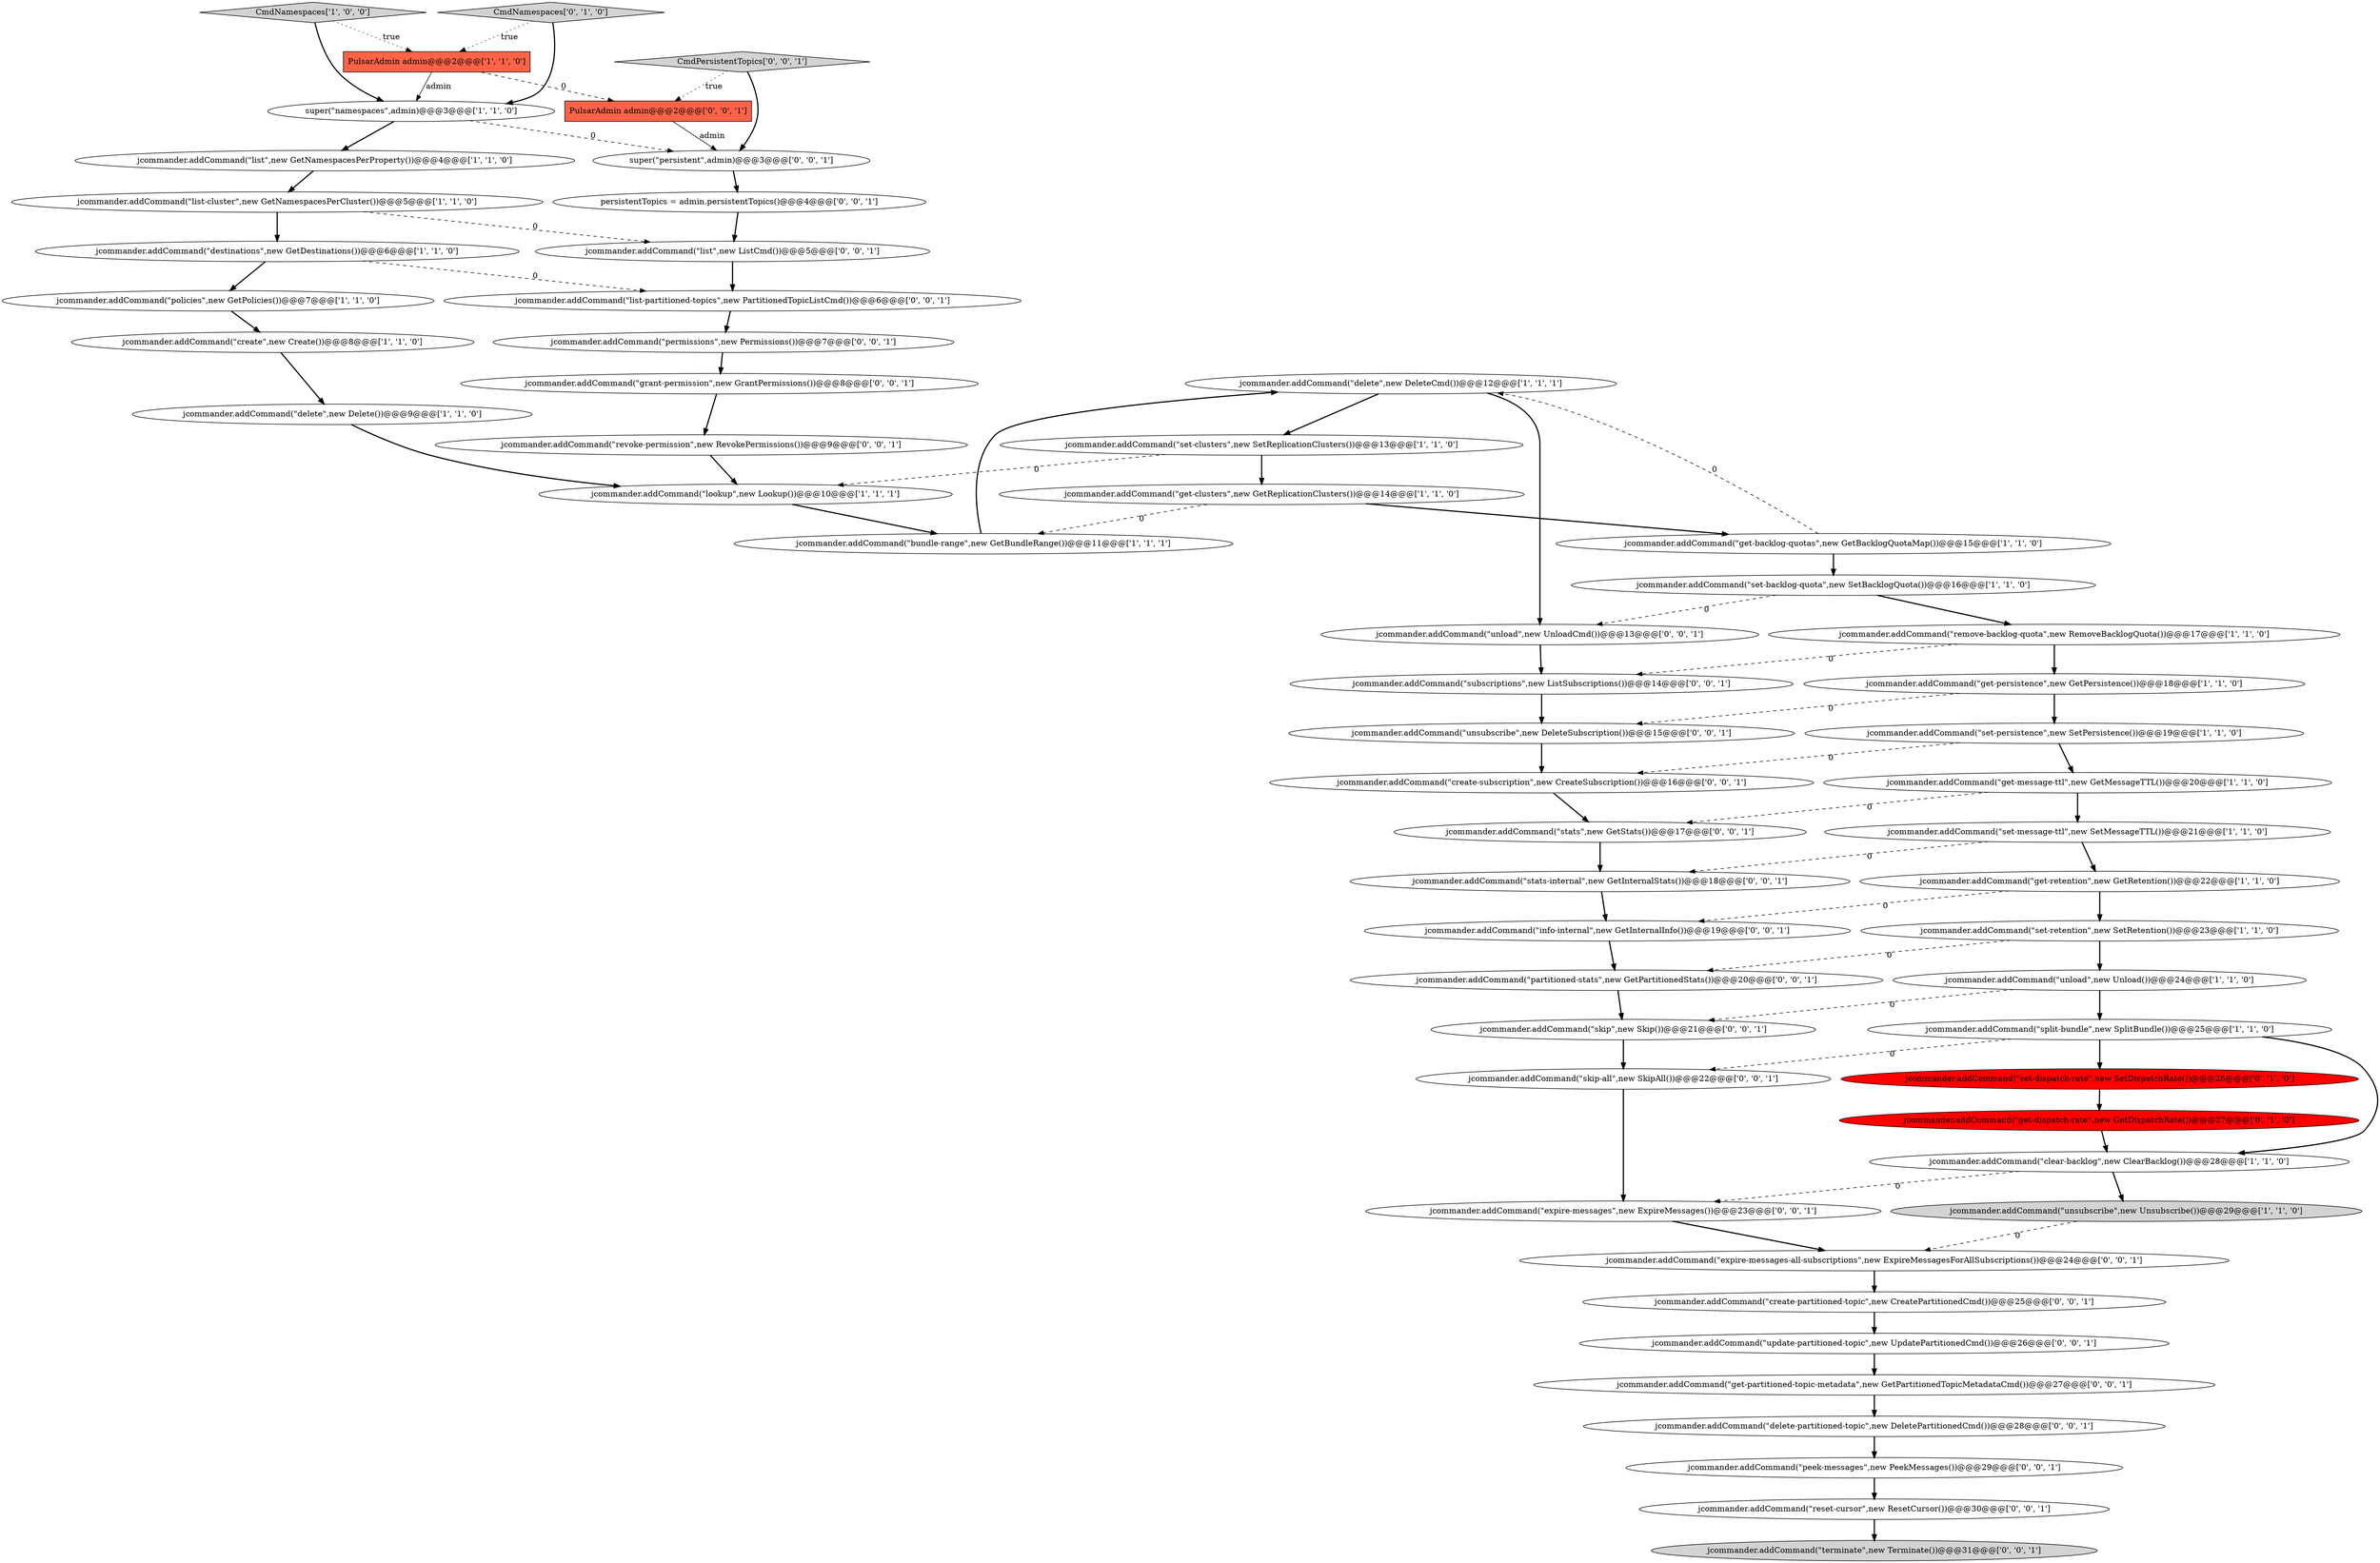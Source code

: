 digraph {
13 [style = filled, label = "jcommander.addCommand(\"get-persistence\",new GetPersistence())@@@18@@@['1', '1', '0']", fillcolor = white, shape = ellipse image = "AAA0AAABBB1BBB"];
46 [style = filled, label = "jcommander.addCommand(\"grant-permission\",new GrantPermissions())@@@8@@@['0', '0', '1']", fillcolor = white, shape = ellipse image = "AAA0AAABBB3BBB"];
19 [style = filled, label = "jcommander.addCommand(\"set-backlog-quota\",new SetBacklogQuota())@@@16@@@['1', '1', '0']", fillcolor = white, shape = ellipse image = "AAA0AAABBB1BBB"];
44 [style = filled, label = "jcommander.addCommand(\"expire-messages\",new ExpireMessages())@@@23@@@['0', '0', '1']", fillcolor = white, shape = ellipse image = "AAA0AAABBB3BBB"];
28 [style = filled, label = "jcommander.addCommand(\"set-dispatch-rate\",new SetDispatchRate())@@@26@@@['0', '1', '0']", fillcolor = red, shape = ellipse image = "AAA1AAABBB2BBB"];
9 [style = filled, label = "jcommander.addCommand(\"unload\",new Unload())@@@24@@@['1', '1', '0']", fillcolor = white, shape = ellipse image = "AAA0AAABBB1BBB"];
6 [style = filled, label = "jcommander.addCommand(\"lookup\",new Lookup())@@@10@@@['1', '1', '1']", fillcolor = white, shape = ellipse image = "AAA0AAABBB1BBB"];
27 [style = filled, label = "jcommander.addCommand(\"get-dispatch-rate\",new GetDispatchRate())@@@27@@@['0', '1', '0']", fillcolor = red, shape = ellipse image = "AAA1AAABBB2BBB"];
49 [style = filled, label = "CmdPersistentTopics['0', '0', '1']", fillcolor = lightgray, shape = diamond image = "AAA0AAABBB3BBB"];
54 [style = filled, label = "jcommander.addCommand(\"peek-messages\",new PeekMessages())@@@29@@@['0', '0', '1']", fillcolor = white, shape = ellipse image = "AAA0AAABBB3BBB"];
56 [style = filled, label = "jcommander.addCommand(\"partitioned-stats\",new GetPartitionedStats())@@@20@@@['0', '0', '1']", fillcolor = white, shape = ellipse image = "AAA0AAABBB3BBB"];
31 [style = filled, label = "PulsarAdmin admin@@@2@@@['0', '0', '1']", fillcolor = tomato, shape = box image = "AAA0AAABBB3BBB"];
34 [style = filled, label = "jcommander.addCommand(\"get-partitioned-topic-metadata\",new GetPartitionedTopicMetadataCmd())@@@27@@@['0', '0', '1']", fillcolor = white, shape = ellipse image = "AAA0AAABBB3BBB"];
33 [style = filled, label = "jcommander.addCommand(\"permissions\",new Permissions())@@@7@@@['0', '0', '1']", fillcolor = white, shape = ellipse image = "AAA0AAABBB3BBB"];
35 [style = filled, label = "jcommander.addCommand(\"revoke-permission\",new RevokePermissions())@@@9@@@['0', '0', '1']", fillcolor = white, shape = ellipse image = "AAA0AAABBB3BBB"];
16 [style = filled, label = "jcommander.addCommand(\"list\",new GetNamespacesPerProperty())@@@4@@@['1', '1', '0']", fillcolor = white, shape = ellipse image = "AAA0AAABBB1BBB"];
3 [style = filled, label = "PulsarAdmin admin@@@2@@@['1', '1', '0']", fillcolor = tomato, shape = box image = "AAA0AAABBB1BBB"];
55 [style = filled, label = "jcommander.addCommand(\"expire-messages-all-subscriptions\",new ExpireMessagesForAllSubscriptions())@@@24@@@['0', '0', '1']", fillcolor = white, shape = ellipse image = "AAA0AAABBB3BBB"];
39 [style = filled, label = "jcommander.addCommand(\"unsubscribe\",new DeleteSubscription())@@@15@@@['0', '0', '1']", fillcolor = white, shape = ellipse image = "AAA0AAABBB3BBB"];
12 [style = filled, label = "jcommander.addCommand(\"remove-backlog-quota\",new RemoveBacklogQuota())@@@17@@@['1', '1', '0']", fillcolor = white, shape = ellipse image = "AAA0AAABBB1BBB"];
47 [style = filled, label = "jcommander.addCommand(\"stats-internal\",new GetInternalStats())@@@18@@@['0', '0', '1']", fillcolor = white, shape = ellipse image = "AAA0AAABBB3BBB"];
50 [style = filled, label = "jcommander.addCommand(\"reset-cursor\",new ResetCursor())@@@30@@@['0', '0', '1']", fillcolor = white, shape = ellipse image = "AAA0AAABBB3BBB"];
21 [style = filled, label = "jcommander.addCommand(\"unsubscribe\",new Unsubscribe())@@@29@@@['1', '1', '0']", fillcolor = lightgray, shape = ellipse image = "AAA0AAABBB1BBB"];
17 [style = filled, label = "jcommander.addCommand(\"get-backlog-quotas\",new GetBacklogQuotaMap())@@@15@@@['1', '1', '0']", fillcolor = white, shape = ellipse image = "AAA0AAABBB1BBB"];
22 [style = filled, label = "jcommander.addCommand(\"split-bundle\",new SplitBundle())@@@25@@@['1', '1', '0']", fillcolor = white, shape = ellipse image = "AAA0AAABBB1BBB"];
41 [style = filled, label = "jcommander.addCommand(\"create-subscription\",new CreateSubscription())@@@16@@@['0', '0', '1']", fillcolor = white, shape = ellipse image = "AAA0AAABBB3BBB"];
29 [style = filled, label = "CmdNamespaces['0', '1', '0']", fillcolor = lightgray, shape = diamond image = "AAA0AAABBB2BBB"];
2 [style = filled, label = "jcommander.addCommand(\"set-retention\",new SetRetention())@@@23@@@['1', '1', '0']", fillcolor = white, shape = ellipse image = "AAA0AAABBB1BBB"];
37 [style = filled, label = "jcommander.addCommand(\"list\",new ListCmd())@@@5@@@['0', '0', '1']", fillcolor = white, shape = ellipse image = "AAA0AAABBB3BBB"];
32 [style = filled, label = "super(\"persistent\",admin)@@@3@@@['0', '0', '1']", fillcolor = white, shape = ellipse image = "AAA0AAABBB3BBB"];
52 [style = filled, label = "persistentTopics = admin.persistentTopics()@@@4@@@['0', '0', '1']", fillcolor = white, shape = ellipse image = "AAA0AAABBB3BBB"];
15 [style = filled, label = "jcommander.addCommand(\"delete\",new DeleteCmd())@@@12@@@['1', '1', '1']", fillcolor = white, shape = ellipse image = "AAA0AAABBB1BBB"];
11 [style = filled, label = "jcommander.addCommand(\"bundle-range\",new GetBundleRange())@@@11@@@['1', '1', '1']", fillcolor = white, shape = ellipse image = "AAA0AAABBB1BBB"];
25 [style = filled, label = "CmdNamespaces['1', '0', '0']", fillcolor = lightgray, shape = diamond image = "AAA0AAABBB1BBB"];
36 [style = filled, label = "jcommander.addCommand(\"terminate\",new Terminate())@@@31@@@['0', '0', '1']", fillcolor = lightgray, shape = ellipse image = "AAA0AAABBB3BBB"];
48 [style = filled, label = "jcommander.addCommand(\"delete-partitioned-topic\",new DeletePartitionedCmd())@@@28@@@['0', '0', '1']", fillcolor = white, shape = ellipse image = "AAA0AAABBB3BBB"];
0 [style = filled, label = "jcommander.addCommand(\"set-persistence\",new SetPersistence())@@@19@@@['1', '1', '0']", fillcolor = white, shape = ellipse image = "AAA0AAABBB1BBB"];
18 [style = filled, label = "jcommander.addCommand(\"get-retention\",new GetRetention())@@@22@@@['1', '1', '0']", fillcolor = white, shape = ellipse image = "AAA0AAABBB1BBB"];
1 [style = filled, label = "jcommander.addCommand(\"list-cluster\",new GetNamespacesPerCluster())@@@5@@@['1', '1', '0']", fillcolor = white, shape = ellipse image = "AAA0AAABBB1BBB"];
4 [style = filled, label = "jcommander.addCommand(\"destinations\",new GetDestinations())@@@6@@@['1', '1', '0']", fillcolor = white, shape = ellipse image = "AAA0AAABBB1BBB"];
20 [style = filled, label = "jcommander.addCommand(\"set-message-ttl\",new SetMessageTTL())@@@21@@@['1', '1', '0']", fillcolor = white, shape = ellipse image = "AAA0AAABBB1BBB"];
45 [style = filled, label = "jcommander.addCommand(\"stats\",new GetStats())@@@17@@@['0', '0', '1']", fillcolor = white, shape = ellipse image = "AAA0AAABBB3BBB"];
24 [style = filled, label = "jcommander.addCommand(\"clear-backlog\",new ClearBacklog())@@@28@@@['1', '1', '0']", fillcolor = white, shape = ellipse image = "AAA0AAABBB1BBB"];
8 [style = filled, label = "jcommander.addCommand(\"get-clusters\",new GetReplicationClusters())@@@14@@@['1', '1', '0']", fillcolor = white, shape = ellipse image = "AAA0AAABBB1BBB"];
53 [style = filled, label = "jcommander.addCommand(\"update-partitioned-topic\",new UpdatePartitionedCmd())@@@26@@@['0', '0', '1']", fillcolor = white, shape = ellipse image = "AAA0AAABBB3BBB"];
38 [style = filled, label = "jcommander.addCommand(\"subscriptions\",new ListSubscriptions())@@@14@@@['0', '0', '1']", fillcolor = white, shape = ellipse image = "AAA0AAABBB3BBB"];
51 [style = filled, label = "jcommander.addCommand(\"unload\",new UnloadCmd())@@@13@@@['0', '0', '1']", fillcolor = white, shape = ellipse image = "AAA0AAABBB3BBB"];
14 [style = filled, label = "jcommander.addCommand(\"delete\",new Delete())@@@9@@@['1', '1', '0']", fillcolor = white, shape = ellipse image = "AAA0AAABBB1BBB"];
23 [style = filled, label = "jcommander.addCommand(\"set-clusters\",new SetReplicationClusters())@@@13@@@['1', '1', '0']", fillcolor = white, shape = ellipse image = "AAA0AAABBB1BBB"];
42 [style = filled, label = "jcommander.addCommand(\"list-partitioned-topics\",new PartitionedTopicListCmd())@@@6@@@['0', '0', '1']", fillcolor = white, shape = ellipse image = "AAA0AAABBB3BBB"];
43 [style = filled, label = "jcommander.addCommand(\"skip\",new Skip())@@@21@@@['0', '0', '1']", fillcolor = white, shape = ellipse image = "AAA0AAABBB3BBB"];
40 [style = filled, label = "jcommander.addCommand(\"info-internal\",new GetInternalInfo())@@@19@@@['0', '0', '1']", fillcolor = white, shape = ellipse image = "AAA0AAABBB3BBB"];
7 [style = filled, label = "jcommander.addCommand(\"policies\",new GetPolicies())@@@7@@@['1', '1', '0']", fillcolor = white, shape = ellipse image = "AAA0AAABBB1BBB"];
5 [style = filled, label = "jcommander.addCommand(\"create\",new Create())@@@8@@@['1', '1', '0']", fillcolor = white, shape = ellipse image = "AAA0AAABBB1BBB"];
57 [style = filled, label = "jcommander.addCommand(\"skip-all\",new SkipAll())@@@22@@@['0', '0', '1']", fillcolor = white, shape = ellipse image = "AAA0AAABBB3BBB"];
10 [style = filled, label = "super(\"namespaces\",admin)@@@3@@@['1', '1', '0']", fillcolor = white, shape = ellipse image = "AAA0AAABBB1BBB"];
30 [style = filled, label = "jcommander.addCommand(\"create-partitioned-topic\",new CreatePartitionedCmd())@@@25@@@['0', '0', '1']", fillcolor = white, shape = ellipse image = "AAA0AAABBB3BBB"];
26 [style = filled, label = "jcommander.addCommand(\"get-message-ttl\",new GetMessageTTL())@@@20@@@['1', '1', '0']", fillcolor = white, shape = ellipse image = "AAA0AAABBB1BBB"];
9->22 [style = bold, label=""];
12->38 [style = dashed, label="0"];
22->57 [style = dashed, label="0"];
1->37 [style = dashed, label="0"];
15->23 [style = bold, label=""];
18->40 [style = dashed, label="0"];
1->4 [style = bold, label=""];
31->32 [style = solid, label="admin"];
0->26 [style = bold, label=""];
43->57 [style = bold, label=""];
34->48 [style = bold, label=""];
26->45 [style = dashed, label="0"];
19->12 [style = bold, label=""];
35->6 [style = bold, label=""];
32->52 [style = bold, label=""];
47->40 [style = bold, label=""];
40->56 [style = bold, label=""];
3->31 [style = dashed, label="0"];
52->37 [style = bold, label=""];
21->55 [style = dashed, label="0"];
23->6 [style = dashed, label="0"];
49->31 [style = dotted, label="true"];
42->33 [style = bold, label=""];
2->56 [style = dashed, label="0"];
22->28 [style = bold, label=""];
24->44 [style = dashed, label="0"];
30->53 [style = bold, label=""];
2->9 [style = bold, label=""];
5->14 [style = bold, label=""];
23->8 [style = bold, label=""];
18->2 [style = bold, label=""];
38->39 [style = bold, label=""];
3->10 [style = solid, label="admin"];
17->19 [style = bold, label=""];
4->7 [style = bold, label=""];
11->15 [style = bold, label=""];
9->43 [style = dashed, label="0"];
54->50 [style = bold, label=""];
48->54 [style = bold, label=""];
49->32 [style = bold, label=""];
8->17 [style = bold, label=""];
20->18 [style = bold, label=""];
12->13 [style = bold, label=""];
13->39 [style = dashed, label="0"];
7->5 [style = bold, label=""];
0->41 [style = dashed, label="0"];
44->55 [style = bold, label=""];
51->38 [style = bold, label=""];
55->30 [style = bold, label=""];
10->16 [style = bold, label=""];
10->32 [style = dashed, label="0"];
16->1 [style = bold, label=""];
24->21 [style = bold, label=""];
53->34 [style = bold, label=""];
17->15 [style = dashed, label="0"];
33->46 [style = bold, label=""];
19->51 [style = dashed, label="0"];
50->36 [style = bold, label=""];
6->11 [style = bold, label=""];
46->35 [style = bold, label=""];
45->47 [style = bold, label=""];
4->42 [style = dashed, label="0"];
25->3 [style = dotted, label="true"];
29->10 [style = bold, label=""];
39->41 [style = bold, label=""];
25->10 [style = bold, label=""];
27->24 [style = bold, label=""];
41->45 [style = bold, label=""];
57->44 [style = bold, label=""];
28->27 [style = bold, label=""];
22->24 [style = bold, label=""];
20->47 [style = dashed, label="0"];
8->11 [style = dashed, label="0"];
29->3 [style = dotted, label="true"];
14->6 [style = bold, label=""];
37->42 [style = bold, label=""];
26->20 [style = bold, label=""];
13->0 [style = bold, label=""];
56->43 [style = bold, label=""];
15->51 [style = bold, label=""];
}
